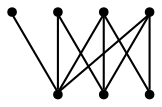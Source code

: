 graph {
  node [shape=point,comment="{\"directed\":false,\"doi\":\"10.1007/978-3-540-31843-9_20\",\"figure\":\"1 (1)\"}"]

  v0 [pos="755.890625,1832.3214303879518"]
  v1 [pos="545.3514444040698,2508.3213896978477"]
  v2 [pos="671.3749091569767,1832.3214303879518"]
  v3 [pos="448.33340297965117,2508.3213896978477"]
  v4 [pos="351.3153615552325,2508.3213896978477"]
  v5 [pos="502.3434456758721,1832.3214303879518"]
  v6 [pos="333.31200604106107,1832.3214303879518"]

  v0 -- v1 [id="-1",pos="755.890625,1832.3214303879518 684.8940406976744,2059.909003121513 616.156304505814,2280.7297479538697 545.3514444040698,2508.3213896978477"]
  v2 -- v3 [id="-2",pos="671.3749091569767,1832.3214303879518 595.8733466569768,2059.909003121513 523.7557639898256,2280.7297479538697 448.33340297965117,2508.3213896978477"]
  v5 -- v4 [id="-5",pos="502.3434456758721,1832.3214303879518 451.6381813226744,2059.909003121513 402.0581122819767,2280.7297479538697 351.3153615552325,2508.3213896978477"]
  v6 -- v1 [id="-6",pos="333.31200604106107,1832.3214303879518 404.3085347020349,2059.909003121513 474.1756949491279,2280.7297479538697 545.3514444040698,2508.3213896978477"]
  v2 -- v1 [id="-16",pos="671.3749091569767,1832.3214303879518 628.5502725290697,2058.7839217413048 587.9843568313953,2281.8547021775025 545.3514444040698,2508.3213896978477"]
  v6 -- v4 [id="-23",pos="333.31200604106107,1832.3214303879518 338.95471475290697,2058.7839217413048 345.71431231831394,2281.8547021775025 351.3153615552325,2508.3213896978477"]
  v5 -- v3 [id="-24",pos="502.3434456758721,1832.3214303879518 484.3150753997093,2058.7839217413048 466.2867369186046,2281.8547021775025 448.33340297965117,2508.3213896978477"]
  v5 -- v1 [id="-25",pos="502.3434456758721,1832.3214303879518 515.8668059593023,2058.7839217413048 531.6405568677326,2281.8547021775025 545.3514444040698,2508.3213896978477"]
  v6 -- v3 [id="-26",pos="333.31200604106107,1832.3214303879518 372.7568359375,2058.7839217413048 408.8177098473837,2281.8547021775025 448.33340297965117,2508.3213896978477"]
}
